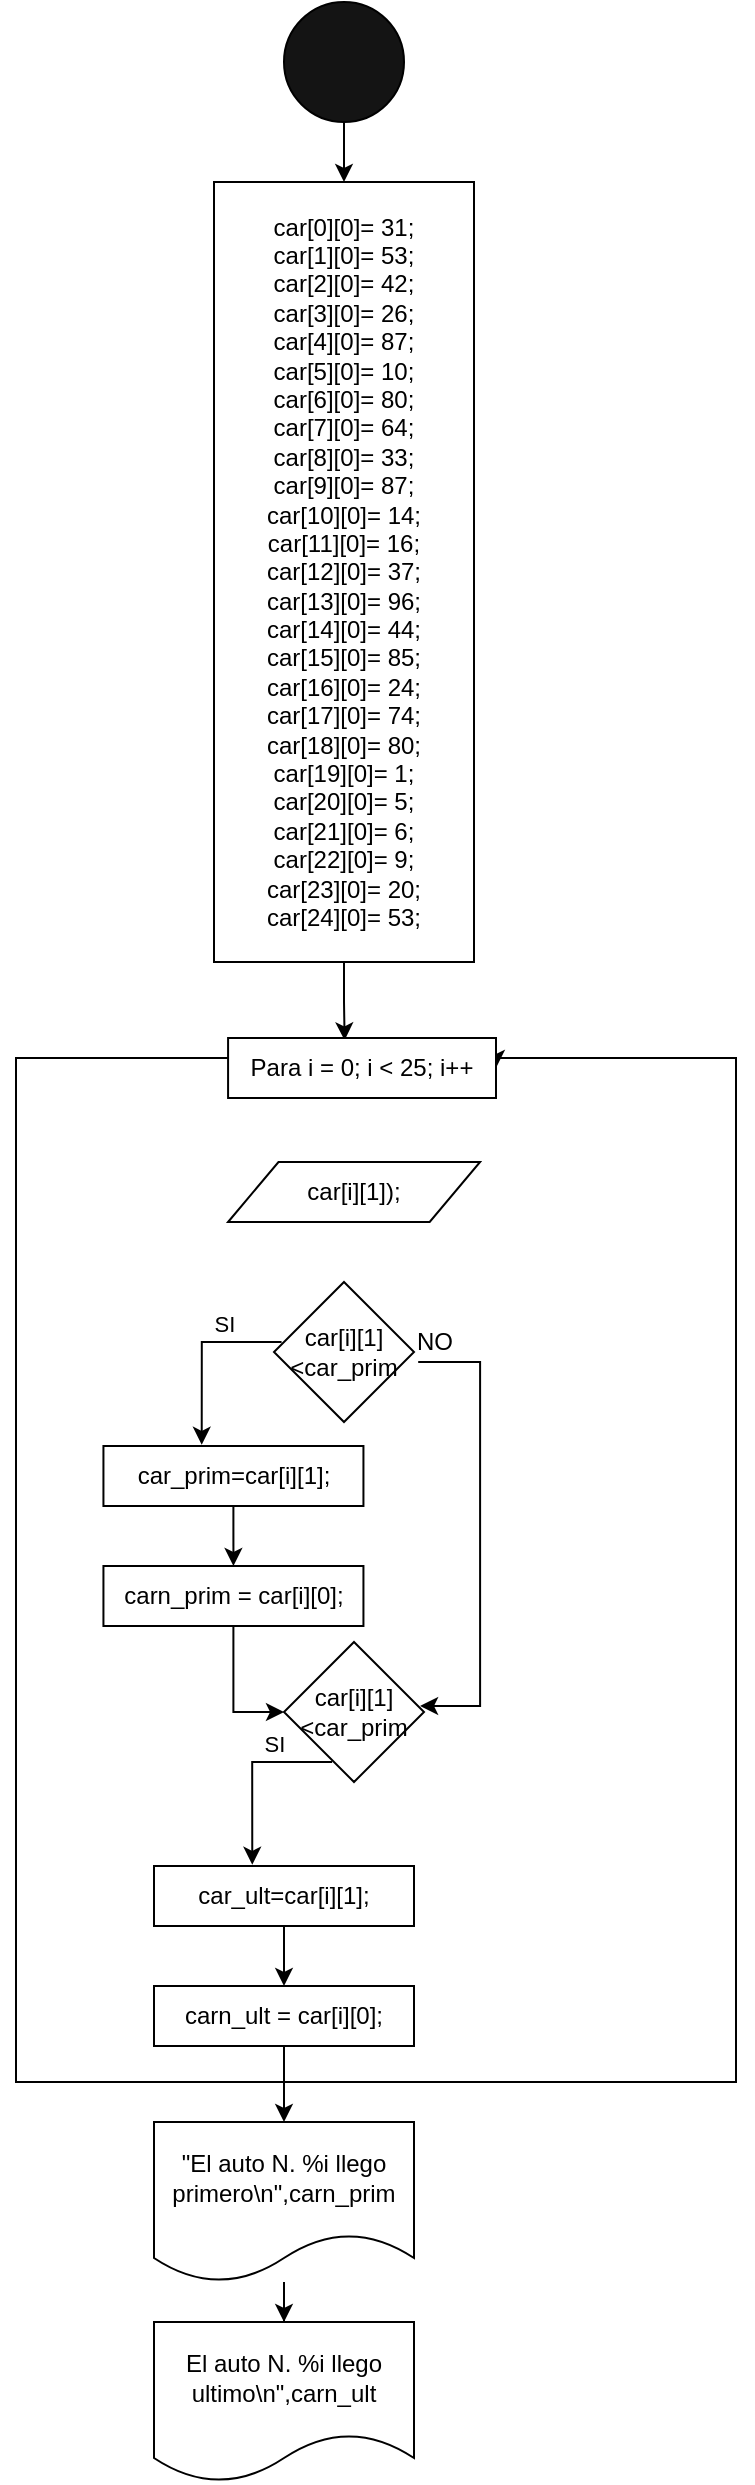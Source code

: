 <mxfile version="13.4.4" type="device"><diagram id="HYfshn9JHRqYDy63ifkZ" name="Page-1"><mxGraphModel dx="194" dy="3708" grid="1" gridSize="10" guides="1" tooltips="1" connect="1" arrows="1" fold="1" page="1" pageScale="1" pageWidth="827" pageHeight="1169" math="0" shadow="0"><root><mxCell id="0"/><mxCell id="1" parent="0"/><mxCell id="2gwCeo9R5scGuGAFCML7-50" style="edgeStyle=orthogonalEdgeStyle;rounded=0;orthogonalLoop=1;jettySize=auto;html=1;" edge="1" parent="1" source="2gwCeo9R5scGuGAFCML7-1" target="2gwCeo9R5scGuGAFCML7-29"><mxGeometry relative="1" as="geometry"/></mxCell><mxCell id="2gwCeo9R5scGuGAFCML7-1" value="" style="ellipse;whiteSpace=wrap;html=1;aspect=fixed;fillColor=#141414;" vertex="1" parent="1"><mxGeometry x="384.0" y="-3440" width="60" height="60" as="geometry"/></mxCell><mxCell id="2gwCeo9R5scGuGAFCML7-80" style="edgeStyle=orthogonalEdgeStyle;rounded=0;orthogonalLoop=1;jettySize=auto;html=1;entryX=0.435;entryY=0.039;entryDx=0;entryDy=0;entryPerimeter=0;" edge="1" parent="1" source="2gwCeo9R5scGuGAFCML7-29" target="2gwCeo9R5scGuGAFCML7-79"><mxGeometry relative="1" as="geometry"/></mxCell><mxCell id="2gwCeo9R5scGuGAFCML7-29" value="&lt;div&gt;&lt;span&gt;&#9;&lt;/span&gt;car[0][0]= 31;&lt;/div&gt;&lt;div&gt;&lt;span&gt;&#9;&lt;/span&gt;car[1][0]= 53;&lt;/div&gt;&lt;div&gt;&lt;span&gt;&#9;&lt;/span&gt;car[2][0]= 42;&lt;/div&gt;&lt;div&gt;&lt;span&gt;&#9;&lt;/span&gt;car[3][0]= 26;&lt;/div&gt;&lt;div&gt;&lt;span&gt;&#9;&lt;/span&gt;car[4][0]= 87;&lt;/div&gt;&lt;div&gt;&lt;span&gt;&#9;&lt;/span&gt;car[5][0]= 10;&lt;/div&gt;&lt;div&gt;&lt;span&gt;&#9;&lt;/span&gt;car[6][0]= 80;&lt;/div&gt;&lt;div&gt;&lt;span&gt;&#9;&lt;/span&gt;car[7][0]= 64;&lt;/div&gt;&lt;div&gt;&lt;span&gt;&#9;&lt;/span&gt;car[8][0]= 33;&lt;/div&gt;&lt;div&gt;&lt;span&gt;&#9;&lt;/span&gt;car[9][0]= 87;&lt;/div&gt;&lt;div&gt;&lt;span&gt;&#9;&lt;/span&gt;car[10][0]= 14;&lt;/div&gt;&lt;div&gt;&lt;span&gt;&#9;&lt;/span&gt;car[11][0]= 16;&lt;/div&gt;&lt;div&gt;&lt;span&gt;&#9;&lt;/span&gt;car[12][0]= 37;&lt;/div&gt;&lt;div&gt;&lt;span&gt;&#9;&lt;/span&gt;car[13][0]= 96;&lt;/div&gt;&lt;div&gt;&lt;span&gt;&#9;&lt;/span&gt;car[14][0]= 44;&lt;/div&gt;&lt;div&gt;&lt;span&gt;&#9;&lt;/span&gt;car[15][0]= 85;&lt;/div&gt;&lt;div&gt;&lt;span&gt;&#9;&lt;/span&gt;car[16][0]= 24;&lt;/div&gt;&lt;div&gt;&lt;span&gt;&#9;&lt;/span&gt;car[17][0]= 74;&lt;/div&gt;&lt;div&gt;&lt;span&gt;&#9;&lt;/span&gt;car[18][0]= 80;&lt;/div&gt;&lt;div&gt;&lt;span&gt;&#9;&lt;/span&gt;car[19][0]= 1;&lt;/div&gt;&lt;div&gt;&lt;span&gt;&#9;&lt;/span&gt;car[20][0]= 5;&lt;/div&gt;&lt;div&gt;&lt;span&gt;&#9;&lt;/span&gt;car[21][0]= 6;&lt;/div&gt;&lt;div&gt;&lt;span&gt;&#9;&lt;/span&gt;car[22][0]= 9;&lt;/div&gt;&lt;div&gt;&lt;span&gt;&#9;&lt;/span&gt;car[23][0]= 20;&lt;/div&gt;&lt;div&gt;&lt;span&gt;&#9;&lt;/span&gt;car[24][0]= 53;&lt;span&gt;&#9;&lt;/span&gt;&lt;/div&gt;" style="rounded=0;whiteSpace=wrap;html=1;" vertex="1" parent="1"><mxGeometry x="349" y="-3350" width="130" height="390" as="geometry"/></mxCell><mxCell id="2gwCeo9R5scGuGAFCML7-78" style="edgeStyle=orthogonalEdgeStyle;rounded=0;orthogonalLoop=1;jettySize=auto;html=1;entryX=1;entryY=0.5;entryDx=0;entryDy=0;" edge="1" parent="1" source="2gwCeo9R5scGuGAFCML7-79" target="2gwCeo9R5scGuGAFCML7-79"><mxGeometry relative="1" as="geometry"><mxPoint x="684.27" y="-2912" as="targetPoint"/><Array as="points"><mxPoint x="250" y="-2912"/><mxPoint x="250" y="-2400"/><mxPoint x="610" y="-2400"/><mxPoint x="610" y="-2912"/><mxPoint x="490" y="-2912"/></Array></mxGeometry></mxCell><mxCell id="2gwCeo9R5scGuGAFCML7-79" value="Para&amp;nbsp;i = 0; i &amp;lt; 25; i++" style="rounded=0;whiteSpace=wrap;html=1;" vertex="1" parent="1"><mxGeometry x="356.04" y="-2922" width="133.96" height="30" as="geometry"/></mxCell><mxCell id="2gwCeo9R5scGuGAFCML7-81" value="car[i][1]);" style="shape=parallelogram;perimeter=parallelogramPerimeter;whiteSpace=wrap;html=1;" vertex="1" parent="1"><mxGeometry x="356.04" y="-2860" width="126" height="30" as="geometry"/></mxCell><mxCell id="2gwCeo9R5scGuGAFCML7-83" value="car[i][1]&amp;lt;car_prim" style="rhombus;whiteSpace=wrap;html=1;" vertex="1" parent="1"><mxGeometry x="379" y="-2800" width="70" height="70" as="geometry"/></mxCell><mxCell id="2gwCeo9R5scGuGAFCML7-85" style="edgeStyle=orthogonalEdgeStyle;rounded=0;orthogonalLoop=1;jettySize=auto;html=1;entryX=0.378;entryY=-0.02;entryDx=0;entryDy=0;entryPerimeter=0;" edge="1" parent="1" target="2gwCeo9R5scGuGAFCML7-88"><mxGeometry relative="1" as="geometry"><mxPoint x="382.78" y="-2770" as="sourcePoint"/><Array as="points"><mxPoint x="342.72" y="-2770"/></Array></mxGeometry></mxCell><mxCell id="2gwCeo9R5scGuGAFCML7-86" value="SI" style="edgeLabel;html=1;align=center;verticalAlign=middle;resizable=0;points=[];" vertex="1" connectable="0" parent="2gwCeo9R5scGuGAFCML7-85"><mxGeometry x="-0.351" y="-9" relative="1" as="geometry"><mxPoint as="offset"/></mxGeometry></mxCell><mxCell id="2gwCeo9R5scGuGAFCML7-87" style="edgeStyle=orthogonalEdgeStyle;rounded=0;orthogonalLoop=1;jettySize=auto;html=1;entryX=0.5;entryY=0;entryDx=0;entryDy=0;" edge="1" parent="1" source="2gwCeo9R5scGuGAFCML7-88" target="2gwCeo9R5scGuGAFCML7-90"><mxGeometry relative="1" as="geometry"/></mxCell><mxCell id="2gwCeo9R5scGuGAFCML7-88" value="car_prim=car[i][1];" style="rounded=0;whiteSpace=wrap;html=1;" vertex="1" parent="1"><mxGeometry x="293.72" y="-2718" width="130" height="30" as="geometry"/></mxCell><mxCell id="2gwCeo9R5scGuGAFCML7-89" style="edgeStyle=orthogonalEdgeStyle;rounded=0;orthogonalLoop=1;jettySize=auto;html=1;entryX=0;entryY=0.5;entryDx=0;entryDy=0;" edge="1" parent="1" source="2gwCeo9R5scGuGAFCML7-90" target="2gwCeo9R5scGuGAFCML7-93"><mxGeometry relative="1" as="geometry"><mxPoint x="380" y="-2580" as="targetPoint"/><Array as="points"><mxPoint x="359" y="-2585"/></Array></mxGeometry></mxCell><mxCell id="2gwCeo9R5scGuGAFCML7-90" value="carn_prim = car[i][0];" style="rounded=0;whiteSpace=wrap;html=1;" vertex="1" parent="1"><mxGeometry x="293.72" y="-2658" width="130" height="30" as="geometry"/></mxCell><mxCell id="2gwCeo9R5scGuGAFCML7-91" style="edgeStyle=orthogonalEdgeStyle;rounded=0;orthogonalLoop=1;jettySize=auto;html=1;entryX=0.5;entryY=0;entryDx=0;entryDy=0;" edge="1" parent="1"><mxGeometry relative="1" as="geometry"><mxPoint x="451.1" y="-2760" as="sourcePoint"/><mxPoint x="452.04" y="-2588" as="targetPoint"/><Array as="points"><mxPoint x="482.04" y="-2760"/><mxPoint x="482.04" y="-2588"/></Array></mxGeometry></mxCell><mxCell id="2gwCeo9R5scGuGAFCML7-92" value="NO" style="text;html=1;align=center;verticalAlign=middle;resizable=0;points=[];autosize=1;" vertex="1" parent="1"><mxGeometry x="444" y="-2780" width="30" height="20" as="geometry"/></mxCell><mxCell id="2gwCeo9R5scGuGAFCML7-93" value="car[i][1]&amp;lt;car_prim" style="rhombus;whiteSpace=wrap;html=1;" vertex="1" parent="1"><mxGeometry x="384" y="-2620" width="70" height="70" as="geometry"/></mxCell><mxCell id="2gwCeo9R5scGuGAFCML7-94" style="edgeStyle=orthogonalEdgeStyle;rounded=0;orthogonalLoop=1;jettySize=auto;html=1;entryX=0.378;entryY=-0.02;entryDx=0;entryDy=0;entryPerimeter=0;" edge="1" parent="1" target="2gwCeo9R5scGuGAFCML7-97"><mxGeometry relative="1" as="geometry"><mxPoint x="408.06" y="-2560" as="sourcePoint"/><Array as="points"><mxPoint x="368" y="-2560"/></Array></mxGeometry></mxCell><mxCell id="2gwCeo9R5scGuGAFCML7-95" value="SI" style="edgeLabel;html=1;align=center;verticalAlign=middle;resizable=0;points=[];" vertex="1" connectable="0" parent="2gwCeo9R5scGuGAFCML7-94"><mxGeometry x="-0.351" y="-9" relative="1" as="geometry"><mxPoint as="offset"/></mxGeometry></mxCell><mxCell id="2gwCeo9R5scGuGAFCML7-96" style="edgeStyle=orthogonalEdgeStyle;rounded=0;orthogonalLoop=1;jettySize=auto;html=1;entryX=0.5;entryY=0;entryDx=0;entryDy=0;" edge="1" parent="1" source="2gwCeo9R5scGuGAFCML7-97" target="2gwCeo9R5scGuGAFCML7-99"><mxGeometry relative="1" as="geometry"/></mxCell><mxCell id="2gwCeo9R5scGuGAFCML7-97" value="car_ult=car[i][1];" style="rounded=0;whiteSpace=wrap;html=1;" vertex="1" parent="1"><mxGeometry x="319" y="-2508" width="130" height="30" as="geometry"/></mxCell><mxCell id="2gwCeo9R5scGuGAFCML7-102" style="edgeStyle=orthogonalEdgeStyle;rounded=0;orthogonalLoop=1;jettySize=auto;html=1;entryX=0.5;entryY=0;entryDx=0;entryDy=0;" edge="1" parent="1" source="2gwCeo9R5scGuGAFCML7-99" target="2gwCeo9R5scGuGAFCML7-100"><mxGeometry relative="1" as="geometry"/></mxCell><mxCell id="2gwCeo9R5scGuGAFCML7-99" value="carn_ult = car[i][0];" style="rounded=0;whiteSpace=wrap;html=1;" vertex="1" parent="1"><mxGeometry x="319" y="-2448" width="130" height="30" as="geometry"/></mxCell><mxCell id="2gwCeo9R5scGuGAFCML7-104" style="edgeStyle=orthogonalEdgeStyle;rounded=0;orthogonalLoop=1;jettySize=auto;html=1;" edge="1" parent="1" source="2gwCeo9R5scGuGAFCML7-100" target="2gwCeo9R5scGuGAFCML7-103"><mxGeometry relative="1" as="geometry"/></mxCell><mxCell id="2gwCeo9R5scGuGAFCML7-100" value="&quot;El auto N. %i llego primero\n&quot;,carn_prim" style="shape=document;whiteSpace=wrap;html=1;boundedLbl=1;" vertex="1" parent="1"><mxGeometry x="319" y="-2380" width="130" height="80" as="geometry"/></mxCell><mxCell id="2gwCeo9R5scGuGAFCML7-103" value="El auto N. %i llego ultimo\n&quot;,carn_ult" style="shape=document;whiteSpace=wrap;html=1;boundedLbl=1;" vertex="1" parent="1"><mxGeometry x="319" y="-2280" width="130" height="80" as="geometry"/></mxCell></root></mxGraphModel></diagram></mxfile>